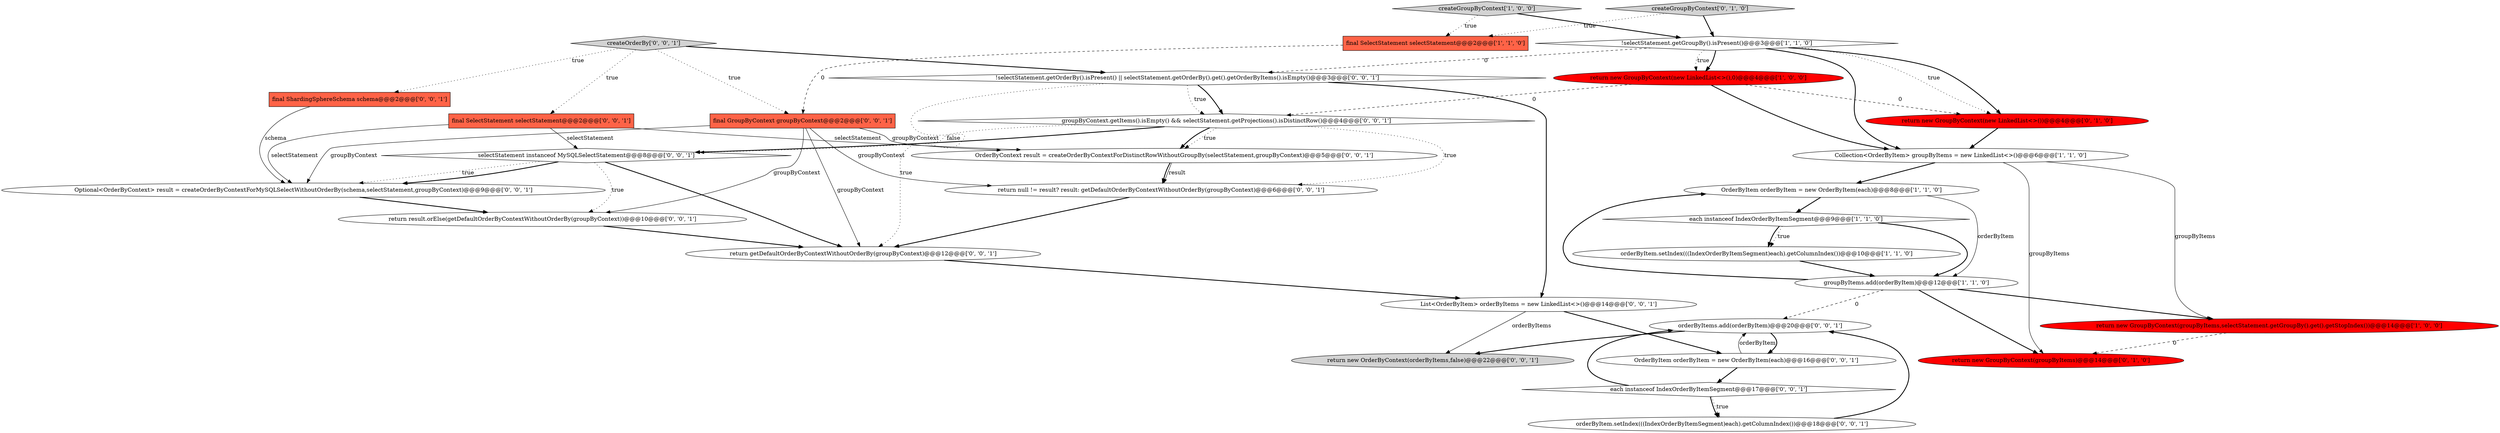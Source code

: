 digraph {
10 [style = filled, label = "return new GroupByContext(new LinkedList<>())@@@4@@@['0', '1', '0']", fillcolor = red, shape = ellipse image = "AAA1AAABBB2BBB"];
26 [style = filled, label = "OrderByItem orderByItem = new OrderByItem(each)@@@16@@@['0', '0', '1']", fillcolor = white, shape = ellipse image = "AAA0AAABBB3BBB"];
7 [style = filled, label = "createGroupByContext['1', '0', '0']", fillcolor = lightgray, shape = diamond image = "AAA0AAABBB1BBB"];
3 [style = filled, label = "!selectStatement.getGroupBy().isPresent()@@@3@@@['1', '1', '0']", fillcolor = white, shape = diamond image = "AAA0AAABBB1BBB"];
23 [style = filled, label = "return getDefaultOrderByContextWithoutOrderBy(groupByContext)@@@12@@@['0', '0', '1']", fillcolor = white, shape = ellipse image = "AAA0AAABBB3BBB"];
19 [style = filled, label = "final SelectStatement selectStatement@@@2@@@['0', '0', '1']", fillcolor = tomato, shape = box image = "AAA0AAABBB3BBB"];
16 [style = filled, label = "return new OrderByContext(orderByItems,false)@@@22@@@['0', '0', '1']", fillcolor = lightgray, shape = ellipse image = "AAA0AAABBB3BBB"];
17 [style = filled, label = "groupByContext.getItems().isEmpty() && selectStatement.getProjections().isDistinctRow()@@@4@@@['0', '0', '1']", fillcolor = white, shape = diamond image = "AAA0AAABBB3BBB"];
12 [style = filled, label = "createGroupByContext['0', '1', '0']", fillcolor = lightgray, shape = diamond image = "AAA0AAABBB2BBB"];
22 [style = filled, label = "selectStatement instanceof MySQLSelectStatement@@@8@@@['0', '0', '1']", fillcolor = white, shape = diamond image = "AAA0AAABBB3BBB"];
30 [style = filled, label = "final GroupByContext groupByContext@@@2@@@['0', '0', '1']", fillcolor = tomato, shape = box image = "AAA0AAABBB3BBB"];
2 [style = filled, label = "final SelectStatement selectStatement@@@2@@@['1', '1', '0']", fillcolor = tomato, shape = box image = "AAA0AAABBB1BBB"];
28 [style = filled, label = "final ShardingSphereSchema schema@@@2@@@['0', '0', '1']", fillcolor = tomato, shape = box image = "AAA0AAABBB3BBB"];
29 [style = filled, label = "return null != result? result: getDefaultOrderByContextWithoutOrderBy(groupByContext)@@@6@@@['0', '0', '1']", fillcolor = white, shape = ellipse image = "AAA0AAABBB3BBB"];
9 [style = filled, label = "return new GroupByContext(groupByItems,selectStatement.getGroupBy().get().getStopIndex())@@@14@@@['1', '0', '0']", fillcolor = red, shape = ellipse image = "AAA1AAABBB1BBB"];
18 [style = filled, label = "orderByItem.setIndex(((IndexOrderByItemSegment)each).getColumnIndex())@@@18@@@['0', '0', '1']", fillcolor = white, shape = ellipse image = "AAA0AAABBB3BBB"];
24 [style = filled, label = "orderByItems.add(orderByItem)@@@20@@@['0', '0', '1']", fillcolor = white, shape = ellipse image = "AAA0AAABBB3BBB"];
6 [style = filled, label = "OrderByItem orderByItem = new OrderByItem(each)@@@8@@@['1', '1', '0']", fillcolor = white, shape = ellipse image = "AAA0AAABBB1BBB"];
15 [style = filled, label = "!selectStatement.getOrderBy().isPresent() || selectStatement.getOrderBy().get().getOrderByItems().isEmpty()@@@3@@@['0', '0', '1']", fillcolor = white, shape = diamond image = "AAA0AAABBB3BBB"];
8 [style = filled, label = "groupByItems.add(orderByItem)@@@12@@@['1', '1', '0']", fillcolor = white, shape = ellipse image = "AAA0AAABBB1BBB"];
25 [style = filled, label = "each instanceof IndexOrderByItemSegment@@@17@@@['0', '0', '1']", fillcolor = white, shape = diamond image = "AAA0AAABBB3BBB"];
0 [style = filled, label = "Collection<OrderByItem> groupByItems = new LinkedList<>()@@@6@@@['1', '1', '0']", fillcolor = white, shape = ellipse image = "AAA0AAABBB1BBB"];
1 [style = filled, label = "return new GroupByContext(new LinkedList<>(),0)@@@4@@@['1', '0', '0']", fillcolor = red, shape = ellipse image = "AAA1AAABBB1BBB"];
14 [style = filled, label = "createOrderBy['0', '0', '1']", fillcolor = lightgray, shape = diamond image = "AAA0AAABBB3BBB"];
11 [style = filled, label = "return new GroupByContext(groupByItems)@@@14@@@['0', '1', '0']", fillcolor = red, shape = ellipse image = "AAA1AAABBB2BBB"];
5 [style = filled, label = "orderByItem.setIndex(((IndexOrderByItemSegment)each).getColumnIndex())@@@10@@@['1', '1', '0']", fillcolor = white, shape = ellipse image = "AAA0AAABBB1BBB"];
27 [style = filled, label = "List<OrderByItem> orderByItems = new LinkedList<>()@@@14@@@['0', '0', '1']", fillcolor = white, shape = ellipse image = "AAA0AAABBB3BBB"];
13 [style = filled, label = "return result.orElse(getDefaultOrderByContextWithoutOrderBy(groupByContext))@@@10@@@['0', '0', '1']", fillcolor = white, shape = ellipse image = "AAA0AAABBB3BBB"];
21 [style = filled, label = "Optional<OrderByContext> result = createOrderByContextForMySQLSelectWithoutOrderBy(schema,selectStatement,groupByContext)@@@9@@@['0', '0', '1']", fillcolor = white, shape = ellipse image = "AAA0AAABBB3BBB"];
20 [style = filled, label = "OrderByContext result = createOrderByContextForDistinctRowWithoutGroupBy(selectStatement,groupByContext)@@@5@@@['0', '0', '1']", fillcolor = white, shape = ellipse image = "AAA0AAABBB3BBB"];
4 [style = filled, label = "each instanceof IndexOrderByItemSegment@@@9@@@['1', '1', '0']", fillcolor = white, shape = diamond image = "AAA0AAABBB1BBB"];
17->20 [style = dotted, label="true"];
22->21 [style = dotted, label="true"];
6->8 [style = solid, label="orderByItem"];
7->2 [style = dotted, label="true"];
4->5 [style = dotted, label="true"];
5->8 [style = bold, label=""];
19->22 [style = solid, label="selectStatement"];
30->13 [style = solid, label="groupByContext"];
18->24 [style = bold, label=""];
14->19 [style = dotted, label="true"];
30->29 [style = solid, label="groupByContext"];
19->20 [style = solid, label="selectStatement"];
3->1 [style = bold, label=""];
23->27 [style = bold, label=""];
20->29 [style = bold, label=""];
0->6 [style = bold, label=""];
26->24 [style = solid, label="orderByItem"];
26->25 [style = bold, label=""];
3->10 [style = dotted, label="true"];
12->2 [style = dotted, label="true"];
25->18 [style = bold, label=""];
30->21 [style = solid, label="groupByContext"];
22->21 [style = bold, label=""];
8->6 [style = bold, label=""];
1->0 [style = bold, label=""];
29->23 [style = bold, label=""];
1->10 [style = dashed, label="0"];
8->24 [style = dashed, label="0"];
17->22 [style = bold, label=""];
2->30 [style = dashed, label="0"];
22->23 [style = bold, label=""];
20->29 [style = solid, label="result"];
7->3 [style = bold, label=""];
3->0 [style = bold, label=""];
30->23 [style = solid, label="groupByContext"];
25->18 [style = dotted, label="true"];
15->17 [style = dotted, label="true"];
0->11 [style = solid, label="groupByItems"];
14->30 [style = dotted, label="true"];
6->4 [style = bold, label=""];
3->10 [style = bold, label=""];
17->22 [style = dotted, label="false"];
15->17 [style = bold, label=""];
25->24 [style = bold, label=""];
24->26 [style = bold, label=""];
24->16 [style = bold, label=""];
19->21 [style = solid, label="selectStatement"];
1->17 [style = dashed, label="0"];
27->16 [style = solid, label="orderByItems"];
14->28 [style = dotted, label="true"];
10->0 [style = bold, label=""];
22->13 [style = dotted, label="true"];
0->9 [style = solid, label="groupByItems"];
8->9 [style = bold, label=""];
13->23 [style = bold, label=""];
3->15 [style = dashed, label="0"];
9->11 [style = dashed, label="0"];
4->8 [style = bold, label=""];
30->20 [style = solid, label="groupByContext"];
14->15 [style = bold, label=""];
17->29 [style = dotted, label="true"];
12->3 [style = bold, label=""];
15->23 [style = dotted, label="true"];
28->21 [style = solid, label="schema"];
15->27 [style = bold, label=""];
8->11 [style = bold, label=""];
3->1 [style = dotted, label="true"];
4->5 [style = bold, label=""];
21->13 [style = bold, label=""];
17->20 [style = bold, label=""];
27->26 [style = bold, label=""];
}
